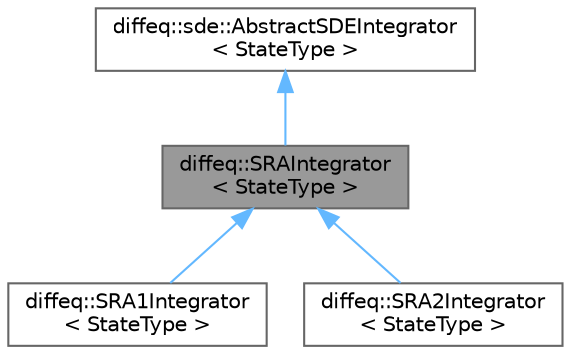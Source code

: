 digraph "diffeq::SRAIntegrator&lt; StateType &gt;"
{
 // LATEX_PDF_SIZE
  bgcolor="transparent";
  edge [fontname=Helvetica,fontsize=10,labelfontname=Helvetica,labelfontsize=10];
  node [fontname=Helvetica,fontsize=10,shape=box,height=0.2,width=0.4];
  Node1 [id="Node000001",label="diffeq::SRAIntegrator\l\< StateType \>",height=0.2,width=0.4,color="gray40", fillcolor="grey60", style="filled", fontcolor="black",tooltip="SRA (Stochastic Runge-Kutta for additive noise SDEs) integrator."];
  Node2 -> Node1 [id="edge1_Node000001_Node000002",dir="back",color="steelblue1",style="solid",tooltip=" "];
  Node2 [id="Node000002",label="diffeq::sde::AbstractSDEIntegrator\l\< StateType \>",height=0.2,width=0.4,color="gray40", fillcolor="white", style="filled",URL="$classdiffeq_1_1sde_1_1_abstract_s_d_e_integrator.html",tooltip="Abstract base class for SDE integrators."];
  Node1 -> Node3 [id="edge2_Node000001_Node000003",dir="back",color="steelblue1",style="solid",tooltip=" "];
  Node3 [id="Node000003",label="diffeq::SRA1Integrator\l\< StateType \>",height=0.2,width=0.4,color="gray40", fillcolor="white", style="filled",URL="$classdiffeq_1_1_s_r_a1_integrator.html",tooltip="SRA1 integrator variant."];
  Node1 -> Node4 [id="edge3_Node000001_Node000004",dir="back",color="steelblue1",style="solid",tooltip=" "];
  Node4 [id="Node000004",label="diffeq::SRA2Integrator\l\< StateType \>",height=0.2,width=0.4,color="gray40", fillcolor="white", style="filled",URL="$classdiffeq_1_1_s_r_a2_integrator.html",tooltip="SRA2 integrator variant."];
}
